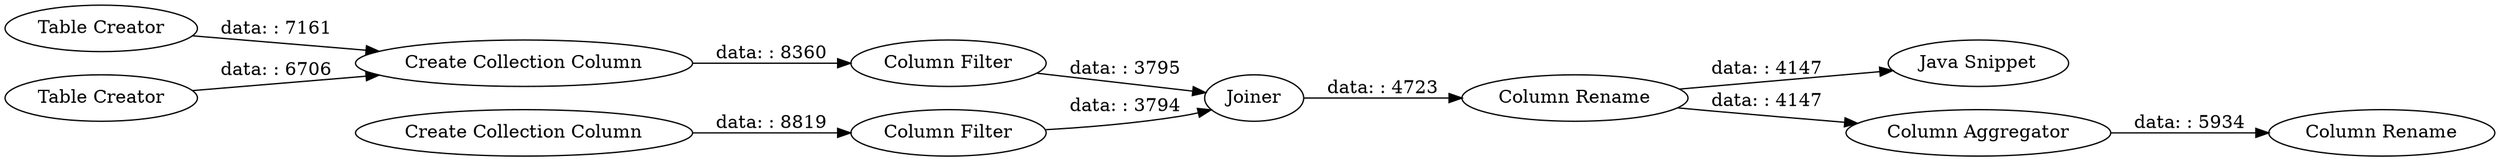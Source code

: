 digraph {
	"-2155025854682575604_106" [label="Table Creator"]
	"-2155025854682575604_135" [label="Java Snippet"]
	"-7829796089205188963_111" [label="Column Filter"]
	"-2155025854682575604_129" [label="Column Aggregator"]
	"-2155025854682575604_113" [label="Column Rename"]
	"-7829796089205188963_112" [label=Joiner]
	"-2155025854682575604_107" [label="Table Creator"]
	"-7829796089205188963_109" [label="Create Collection Column"]
	"-7829796089205188963_108" [label="Create Collection Column"]
	"-2155025854682575604_132" [label="Column Rename"]
	"-7829796089205188963_110" [label="Column Filter"]
	"-7829796089205188963_109" -> "-7829796089205188963_111" [label="data: : 8360"]
	"-2155025854682575604_107" -> "-7829796089205188963_109" [label="data: : 6706"]
	"-2155025854682575604_113" -> "-2155025854682575604_129" [label="data: : 4147"]
	"-7829796089205188963_108" -> "-7829796089205188963_110" [label="data: : 8819"]
	"-2155025854682575604_106" -> "-7829796089205188963_109" [label="data: : 7161"]
	"-2155025854682575604_113" -> "-2155025854682575604_135" [label="data: : 4147"]
	"-7829796089205188963_112" -> "-2155025854682575604_113" [label="data: : 4723"]
	"-7829796089205188963_110" -> "-7829796089205188963_112" [label="data: : 3794"]
	"-2155025854682575604_129" -> "-2155025854682575604_132" [label="data: : 5934"]
	"-7829796089205188963_111" -> "-7829796089205188963_112" [label="data: : 3795"]
	rankdir=LR
}
